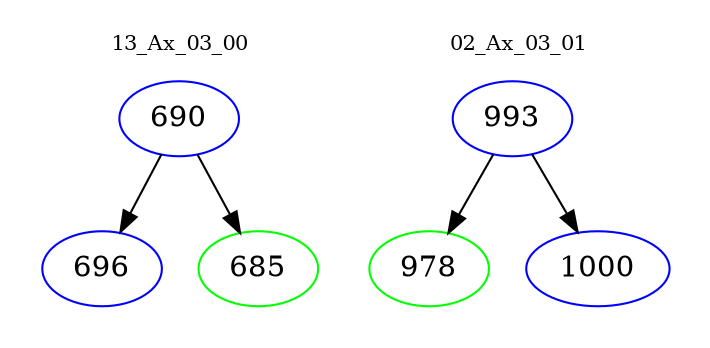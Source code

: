 digraph{
subgraph cluster_0 {
color = white
label = "13_Ax_03_00";
fontsize=10;
T0_690 [label="690", color="blue"]
T0_690 -> T0_696 [color="black"]
T0_696 [label="696", color="blue"]
T0_690 -> T0_685 [color="black"]
T0_685 [label="685", color="green"]
}
subgraph cluster_1 {
color = white
label = "02_Ax_03_01";
fontsize=10;
T1_993 [label="993", color="blue"]
T1_993 -> T1_978 [color="black"]
T1_978 [label="978", color="green"]
T1_993 -> T1_1000 [color="black"]
T1_1000 [label="1000", color="blue"]
}
}
